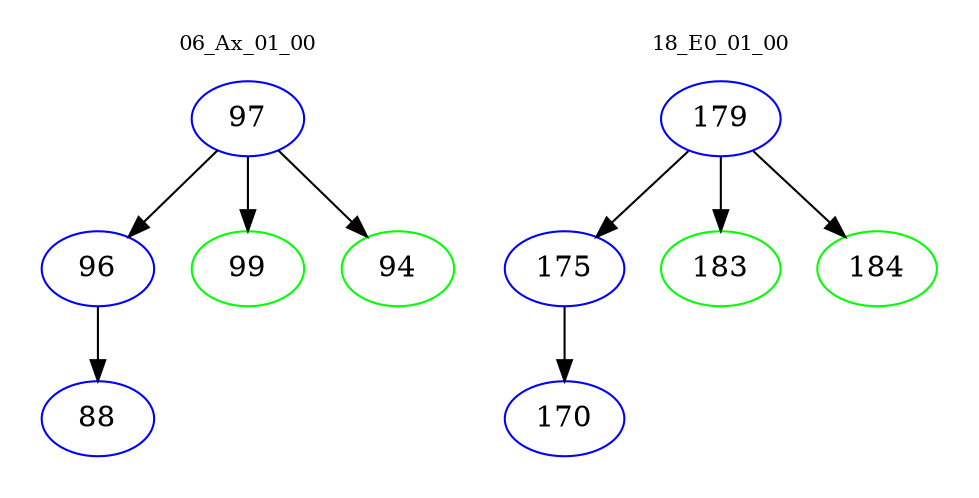 digraph{
subgraph cluster_0 {
color = white
label = "06_Ax_01_00";
fontsize=10;
T0_97 [label="97", color="blue"]
T0_97 -> T0_96 [color="black"]
T0_96 [label="96", color="blue"]
T0_96 -> T0_88 [color="black"]
T0_88 [label="88", color="blue"]
T0_97 -> T0_99 [color="black"]
T0_99 [label="99", color="green"]
T0_97 -> T0_94 [color="black"]
T0_94 [label="94", color="green"]
}
subgraph cluster_1 {
color = white
label = "18_E0_01_00";
fontsize=10;
T1_179 [label="179", color="blue"]
T1_179 -> T1_175 [color="black"]
T1_175 [label="175", color="blue"]
T1_175 -> T1_170 [color="black"]
T1_170 [label="170", color="blue"]
T1_179 -> T1_183 [color="black"]
T1_183 [label="183", color="green"]
T1_179 -> T1_184 [color="black"]
T1_184 [label="184", color="green"]
}
}
